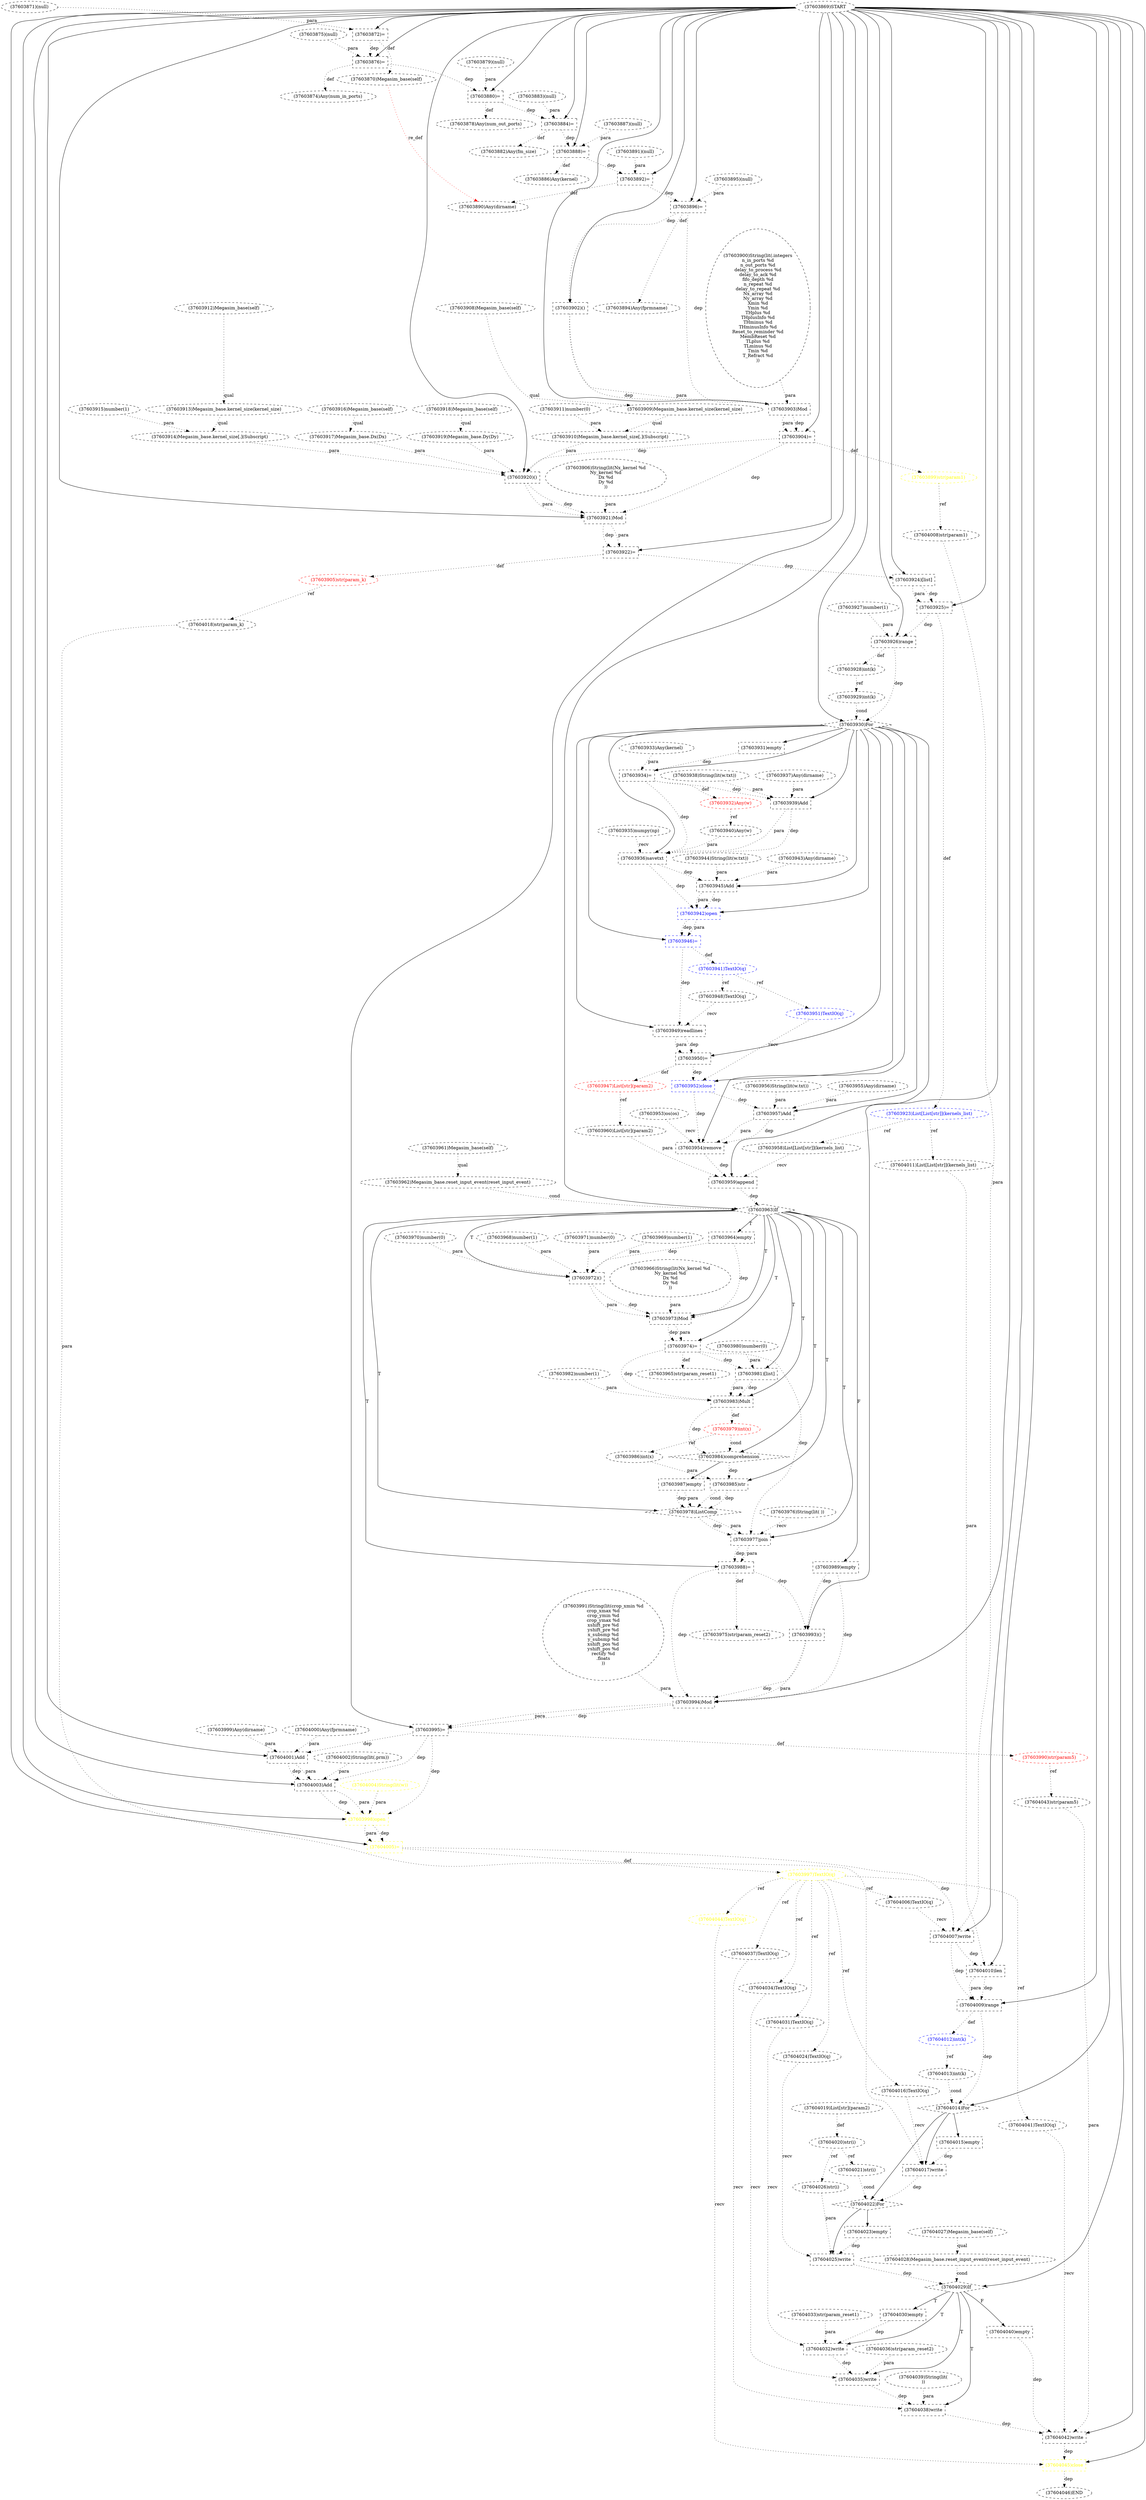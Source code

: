 digraph G {
1 [label="(37603946)=" shape=box style=dashed color=blue fontcolor=blue]
2 [label="(37603920)()" shape=box style=dashed]
3 [label="(37603929)int(k)" shape=ellipse style=dashed]
4 [label="(37603986)int(x)" shape=ellipse style=dashed]
5 [label="(37603966)String(lit(Nx_kernel %d
Ny_kernel %d
Dx %d
Dy %d
))" shape=ellipse style=dashed]
6 [label="(37604019)List[str](param2)" shape=ellipse style=dashed]
7 [label="(37604012)int(k)" shape=ellipse style=dashed color=blue fontcolor=blue]
8 [label="(37603910)Megasim_base.kernel_size[.](Subscript)" shape=ellipse style=dashed]
9 [label="(37603968)number(1)" shape=ellipse style=dashed]
10 [label="(37604032)write" shape=box style=dashed]
11 [label="(37603993)()" shape=box style=dashed]
12 [label="(37604026)str(i)" shape=ellipse style=dashed]
13 [label="(37603976)String(lit( ))" shape=ellipse style=dashed]
14 [label="(37603870)Megasim_base(self)" shape=ellipse style=dashed]
15 [label="(37603938)String(lit(w.txt))" shape=ellipse style=dashed]
16 [label="(37604025)write" shape=box style=dashed]
17 [label="(37603964)empty" shape=box style=dashed]
18 [label="(37603980)number(0)" shape=ellipse style=dashed]
19 [label="(37604040)empty" shape=box style=dashed]
20 [label="(37603932)Any(w)" shape=ellipse style=dashed color=red fontcolor=red]
21 [label="(37603922)=" shape=box style=dashed]
22 [label="(37603990)str(param5)" shape=ellipse style=dashed color=red fontcolor=red]
23 [label="(37604000)Any(fprmname)" shape=ellipse style=dashed]
24 [label="(37604011)List[List[str]](kernels_list)" shape=ellipse style=dashed]
25 [label="(37603933)Any(kernel)" shape=ellipse style=dashed]
26 [label="(37603975)str(param_reset2)" shape=ellipse style=dashed]
27 [label="(37604029)If" shape=diamond style=dashed]
28 [label="(37603936)savetxt" shape=box style=dashed]
29 [label="(37603928)int(k)" shape=ellipse style=dashed color=black fontcolor=black]
30 [label="(37603961)Megasim_base(self)" shape=ellipse style=dashed]
31 [label="(37603908)Megasim_base(self)" shape=ellipse style=dashed]
32 [label="(37603883)(null)" shape=ellipse style=dashed]
33 [label="(37603978)ListComp" shape=diamond style=dashed]
34 [label="(37603997)TextIO(q)" shape=ellipse style=dashed color=yellow fontcolor=yellow]
35 [label="(37603872)=" shape=box style=dashed]
36 [label="(37604045)close" shape=box style=dashed color=yellow fontcolor=yellow]
37 [label="(37603939)Add" shape=box style=dashed]
38 [label="(37603942)open" shape=box style=dashed color=blue fontcolor=blue]
39 [label="(37604015)empty" shape=box style=dashed]
40 [label="(37603888)=" shape=box style=dashed]
41 [label="(37603925)=" shape=box style=dashed]
42 [label="(37604006)TextIO(q)" shape=ellipse style=dashed]
43 [label="(37603930)For" shape=diamond style=dashed]
44 [label="(37603952)close" shape=box style=dashed color=blue fontcolor=blue]
45 [label="(37603963)If" shape=diamond style=dashed]
46 [label="(37603983)Mult" shape=box style=dashed]
47 [label="(37604041)TextIO(q)" shape=ellipse style=dashed]
48 [label="(37603981)[list]" shape=box style=dashed]
49 [label="(37603948)TextIO(q)" shape=ellipse style=dashed]
50 [label="(37603927)number(1)" shape=ellipse style=dashed]
51 [label="(37603896)=" shape=box style=dashed]
52 [label="(37603941)TextIO(q)" shape=ellipse style=dashed color=blue fontcolor=blue]
53 [label="(37603955)Any(dirname)" shape=ellipse style=dashed]
54 [label="(37603887)(null)" shape=ellipse style=dashed]
55 [label="(37604043)str(param5)" shape=ellipse style=dashed]
56 [label="(37603914)Megasim_base.kernel_size[.](Subscript)" shape=ellipse style=dashed]
57 [label="(37603958)List[List[str]](kernels_list)" shape=ellipse style=dashed]
58 [label="(37603911)number(0)" shape=ellipse style=dashed]
59 [label="(37603972)()" shape=box style=dashed]
60 [label="(37603960)List[str](param2)" shape=ellipse style=dashed]
61 [label="(37603875)(null)" shape=ellipse style=dashed]
62 [label="(37603884)=" shape=box style=dashed]
63 [label="(37603995)=" shape=box style=dashed]
64 [label="(37603912)Megasim_base(self)" shape=ellipse style=dashed]
65 [label="(37603943)Any(dirname)" shape=ellipse style=dashed]
66 [label="(37604010)len" shape=box style=dashed]
67 [label="(37603924)[list]" shape=box style=dashed]
68 [label="(37603915)number(1)" shape=ellipse style=dashed]
69 [label="(37603979)int(x)" shape=ellipse style=dashed color=red fontcolor=red]
70 [label="(37604034)TextIO(q)" shape=ellipse style=dashed]
71 [label="(37603906)String(lit(Nx_kernel %d
Ny_kernel %d
Dx %d
Dy %d
))" shape=ellipse style=dashed]
72 [label="(37604037)TextIO(q)" shape=ellipse style=dashed]
73 [label="(37603878)Any(num_out_ports)" shape=ellipse style=dashed]
74 [label="(37604014)For" shape=diamond style=dashed]
75 [label="(37603905)str(param_k)" shape=ellipse style=dashed color=red fontcolor=red]
76 [label="(37604016)TextIO(q)" shape=ellipse style=dashed]
77 [label="(37603988)=" shape=box style=dashed]
78 [label="(37603892)=" shape=box style=dashed]
79 [label="(37603985)str" shape=box style=dashed]
80 [label="(37603987)empty" shape=box style=dashed]
81 [label="(37604017)write" shape=box style=dashed]
82 [label="(37604008)str(param1)" shape=ellipse style=dashed]
83 [label="(37603904)=" shape=box style=dashed]
84 [label="(37603971)number(0)" shape=ellipse style=dashed]
85 [label="(37603913)Megasim_base.kernel_size(kernel_size)" shape=ellipse style=dashed]
86 [label="(37603999)Any(dirname)" shape=ellipse style=dashed]
87 [label="(37604020)str(i)" shape=ellipse style=dashed color=black fontcolor=black]
88 [label="(37603949)readlines" shape=box style=dashed]
89 [label="(37603959)append" shape=box style=dashed]
90 [label="(37603937)Any(dirname)" shape=ellipse style=dashed]
91 [label="(37603956)String(lit(w.txt))" shape=ellipse style=dashed]
92 [label="(37603935)numpy(np)" shape=ellipse style=dashed]
93 [label="(37603874)Any(num_in_ports)" shape=ellipse style=dashed]
94 [label="(37603969)number(1)" shape=ellipse style=dashed]
95 [label="(37604024)TextIO(q)" shape=ellipse style=dashed]
96 [label="(37604033)str(param_reset1)" shape=ellipse style=dashed]
97 [label="(37603982)number(1)" shape=ellipse style=dashed]
98 [label="(37604030)empty" shape=box style=dashed]
99 [label="(37603977)join" shape=box style=dashed]
100 [label="(37604005)=" shape=box style=dashed color=yellow fontcolor=yellow]
101 [label="(37603917)Megasim_base.Dx(Dx)" shape=ellipse style=dashed]
102 [label="(37604021)str(i)" shape=ellipse style=dashed]
103 [label="(37603926)range" shape=box style=dashed]
104 [label="(37604031)TextIO(q)" shape=ellipse style=dashed]
105 [label="(37603998)open" shape=box style=dashed color=yellow fontcolor=yellow]
106 [label="(37604044)TextIO(q)" shape=ellipse style=dashed color=yellow fontcolor=yellow]
107 [label="(37604018)str(param_k)" shape=ellipse style=dashed]
108 [label="(37603909)Megasim_base.kernel_size(kernel_size)" shape=ellipse style=dashed]
109 [label="(37603944)String(lit(w.txt))" shape=ellipse style=dashed]
110 [label="(37603899)str(param1)" shape=ellipse style=dashed color=yellow fontcolor=yellow]
111 [label="(37603916)Megasim_base(self)" shape=ellipse style=dashed]
112 [label="(37604007)write" shape=box style=dashed]
113 [label="(37604028)Megasim_base.reset_input_event(reset_input_event)" shape=ellipse style=dashed]
114 [label="(37603970)number(0)" shape=ellipse style=dashed]
115 [label="(37603895)(null)" shape=ellipse style=dashed]
116 [label="(37603957)Add" shape=box style=dashed]
117 [label="(37603989)empty" shape=box style=dashed]
118 [label="(37604004)String(lit(w))" shape=ellipse style=dashed color=yellow fontcolor=yellow]
119 [label="(37603879)(null)" shape=ellipse style=dashed]
120 [label="(37603945)Add" shape=box style=dashed]
121 [label="(37603934)=" shape=box style=dashed]
122 [label="(37604039)String(lit(
))" shape=ellipse style=dashed]
123 [label="(37603880)=" shape=box style=dashed]
124 [label="(37603903)Mod" shape=box style=dashed]
125 [label="(37603921)Mod" shape=box style=dashed]
126 [label="(37603886)Any(kernel)" shape=ellipse style=dashed]
127 [label="(37604036)str(param_reset2)" shape=ellipse style=dashed]
128 [label="(37603994)Mod" shape=box style=dashed]
129 [label="(37603923)List[List[str]](kernels_list)" shape=ellipse style=dashed color=blue fontcolor=blue]
130 [label="(37603965)str(param_reset1)" shape=ellipse style=dashed]
131 [label="(37604022)For" shape=diamond style=dashed]
132 [label="(37603953)os(os)" shape=ellipse style=dashed]
133 [label="(37603918)Megasim_base(self)" shape=ellipse style=dashed]
134 [label="(37603962)Megasim_base.reset_input_event(reset_input_event)" shape=ellipse style=dashed]
135 [label="(37604038)write" shape=box style=dashed]
136 [label="(37603876)=" shape=box style=dashed]
137 [label="(37603890)Any(dirname)" shape=ellipse style=dashed]
138 [label="(37603984)comprehension" shape=diamond style=dashed]
139 [label="(37603947)List[str](param2)" shape=ellipse style=dashed color=red fontcolor=red]
140 [label="(37604042)write" shape=box style=dashed]
141 [label="(37603950)=" shape=box style=dashed]
142 [label="(37603871)(null)" shape=ellipse style=dashed]
143 [label="(37603919)Megasim_base.Dy(Dy)" shape=ellipse style=dashed]
144 [label="(37603954)remove" shape=box style=dashed]
145 [label="(37603973)Mod" shape=box style=dashed]
146 [label="(37604009)range" shape=box style=dashed]
147 [label="(37604003)Add" shape=box style=dashed]
148 [label="(37603894)Any(fprmname)" shape=ellipse style=dashed]
149 [label="(37603891)(null)" shape=ellipse style=dashed]
150 [label="(37603900)String(lit(.integers
n_in_ports %d
n_out_ports %d
delay_to_process %d
delay_to_ack %d
fifo_depth %d
n_repeat %d
delay_to_repeat %d
Nx_array %d
Ny_array %d
Xmin %d
Ymin %d
THplus %d
THplusInfo %d
THminus %d
THminusInfo %d
Reset_to_reminder %d
MembReset %d
TLplus %d
TLminus %d
Tmin %d
T_Refract %d
))" shape=ellipse style=dashed]
151 [label="(37603940)Any(w)" shape=ellipse style=dashed]
152 [label="(37604046)END" style=dashed]
153 [label="(37603991)String(lit(crop_xmin %d
crop_xmax %d
crop_ymin %d
crop_ymax %d
xshift_pre %d
yshift_pre %d
x_subsmp %d
y_subsmp %d
xshift_pos %d
yshift_pos %d
rectify %d
.floats
))" shape=ellipse style=dashed]
154 [label="(37603974)=" shape=box style=dashed]
155 [label="(37604027)Megasim_base(self)" shape=ellipse style=dashed]
156 [label="(37604013)int(k)" shape=ellipse style=dashed]
157 [label="(37603902)()" shape=box style=dashed]
158 [label="(37603931)empty" shape=box style=dashed]
159 [label="(37604002)String(lit(.prm))" shape=ellipse style=dashed]
160 [label="(37604023)empty" shape=box style=dashed]
161 [label="(37604035)write" shape=box style=dashed]
162 [label="(37603951)TextIO(q)" shape=ellipse style=dashed color=blue fontcolor=blue]
163 [label="(37604001)Add" shape=box style=dashed]
164 [label="(37603869)START" style=dashed]
165 [label="(37603882)Any(fm_size)" shape=ellipse style=dashed]
43 -> 1 [label="" style=solid];
38 -> 1 [label="dep" style=dotted];
38 -> 1 [label="para" style=dotted];
164 -> 2 [label="" style=solid];
8 -> 2 [label="para" style=dotted];
56 -> 2 [label="para" style=dotted];
101 -> 2 [label="para" style=dotted];
143 -> 2 [label="para" style=dotted];
83 -> 2 [label="dep" style=dotted];
29 -> 3 [label="ref" style=dotted];
69 -> 4 [label="ref" style=dotted];
146 -> 7 [label="def" style=dotted];
108 -> 8 [label="qual" style=dotted];
58 -> 8 [label="para" style=dotted];
27 -> 10 [label="T"];
104 -> 10 [label="recv" style=dotted];
96 -> 10 [label="para" style=dotted];
98 -> 10 [label="dep" style=dotted];
164 -> 11 [label="" style=solid];
117 -> 11 [label="dep" style=dotted];
77 -> 11 [label="dep" style=dotted];
87 -> 12 [label="ref" style=dotted];
35 -> 14 [label="def" style=dotted];
131 -> 16 [label="" style=solid];
95 -> 16 [label="recv" style=dotted];
12 -> 16 [label="para" style=dotted];
160 -> 16 [label="dep" style=dotted];
45 -> 17 [label="T"];
27 -> 19 [label="F"];
121 -> 20 [label="def" style=dotted];
164 -> 21 [label="" style=solid];
125 -> 21 [label="dep" style=dotted];
125 -> 21 [label="para" style=dotted];
63 -> 22 [label="def" style=dotted];
129 -> 24 [label="ref" style=dotted];
77 -> 26 [label="def" style=dotted];
164 -> 27 [label="" style=solid];
113 -> 27 [label="cond" style=dotted];
16 -> 27 [label="dep" style=dotted];
43 -> 28 [label="" style=solid];
92 -> 28 [label="recv" style=dotted];
37 -> 28 [label="dep" style=dotted];
37 -> 28 [label="para" style=dotted];
151 -> 28 [label="para" style=dotted];
121 -> 28 [label="dep" style=dotted];
103 -> 29 [label="def" style=dotted];
45 -> 33 [label="T"];
79 -> 33 [label="dep" style=dotted];
79 -> 33 [label="cond" style=dotted];
80 -> 33 [label="dep" style=dotted];
80 -> 33 [label="para" style=dotted];
100 -> 34 [label="def" style=dotted];
164 -> 35 [label="" style=solid];
142 -> 35 [label="para" style=dotted];
164 -> 36 [label="" style=solid];
106 -> 36 [label="recv" style=dotted];
140 -> 36 [label="dep" style=dotted];
43 -> 37 [label="" style=solid];
90 -> 37 [label="para" style=dotted];
15 -> 37 [label="para" style=dotted];
121 -> 37 [label="dep" style=dotted];
43 -> 38 [label="" style=solid];
120 -> 38 [label="dep" style=dotted];
120 -> 38 [label="para" style=dotted];
28 -> 38 [label="dep" style=dotted];
74 -> 39 [label="" style=solid];
164 -> 40 [label="" style=solid];
54 -> 40 [label="para" style=dotted];
62 -> 40 [label="dep" style=dotted];
164 -> 41 [label="" style=solid];
67 -> 41 [label="dep" style=dotted];
67 -> 41 [label="para" style=dotted];
34 -> 42 [label="ref" style=dotted];
164 -> 43 [label="" style=solid];
103 -> 43 [label="dep" style=dotted];
3 -> 43 [label="cond" style=dotted];
43 -> 44 [label="" style=solid];
162 -> 44 [label="recv" style=dotted];
141 -> 44 [label="dep" style=dotted];
164 -> 45 [label="" style=solid];
134 -> 45 [label="cond" style=dotted];
89 -> 45 [label="dep" style=dotted];
45 -> 46 [label="T"];
48 -> 46 [label="dep" style=dotted];
48 -> 46 [label="para" style=dotted];
97 -> 46 [label="para" style=dotted];
154 -> 46 [label="dep" style=dotted];
34 -> 47 [label="ref" style=dotted];
45 -> 48 [label="T"];
18 -> 48 [label="para" style=dotted];
154 -> 48 [label="dep" style=dotted];
52 -> 49 [label="ref" style=dotted];
164 -> 51 [label="" style=solid];
115 -> 51 [label="para" style=dotted];
78 -> 51 [label="dep" style=dotted];
1 -> 52 [label="def" style=dotted];
22 -> 55 [label="ref" style=dotted];
85 -> 56 [label="qual" style=dotted];
68 -> 56 [label="para" style=dotted];
129 -> 57 [label="ref" style=dotted];
45 -> 59 [label="T"];
9 -> 59 [label="para" style=dotted];
94 -> 59 [label="para" style=dotted];
114 -> 59 [label="para" style=dotted];
84 -> 59 [label="para" style=dotted];
17 -> 59 [label="dep" style=dotted];
139 -> 60 [label="ref" style=dotted];
164 -> 62 [label="" style=solid];
32 -> 62 [label="para" style=dotted];
123 -> 62 [label="dep" style=dotted];
164 -> 63 [label="" style=solid];
128 -> 63 [label="dep" style=dotted];
128 -> 63 [label="para" style=dotted];
164 -> 66 [label="" style=solid];
24 -> 66 [label="para" style=dotted];
112 -> 66 [label="dep" style=dotted];
164 -> 67 [label="" style=solid];
21 -> 67 [label="dep" style=dotted];
46 -> 69 [label="def" style=dotted];
34 -> 70 [label="ref" style=dotted];
34 -> 72 [label="ref" style=dotted];
123 -> 73 [label="def" style=dotted];
164 -> 74 [label="" style=solid];
146 -> 74 [label="dep" style=dotted];
156 -> 74 [label="cond" style=dotted];
21 -> 75 [label="def" style=dotted];
34 -> 76 [label="ref" style=dotted];
45 -> 77 [label="T"];
99 -> 77 [label="dep" style=dotted];
99 -> 77 [label="para" style=dotted];
164 -> 78 [label="" style=solid];
149 -> 78 [label="para" style=dotted];
40 -> 78 [label="dep" style=dotted];
45 -> 79 [label="T"];
4 -> 79 [label="para" style=dotted];
138 -> 79 [label="dep" style=dotted];
138 -> 80 [label="" style=solid];
74 -> 81 [label="" style=solid];
76 -> 81 [label="recv" style=dotted];
107 -> 81 [label="para" style=dotted];
39 -> 81 [label="dep" style=dotted];
110 -> 82 [label="ref" style=dotted];
164 -> 83 [label="" style=solid];
124 -> 83 [label="dep" style=dotted];
124 -> 83 [label="para" style=dotted];
64 -> 85 [label="qual" style=dotted];
6 -> 87 [label="def" style=dotted];
43 -> 88 [label="" style=solid];
49 -> 88 [label="recv" style=dotted];
1 -> 88 [label="dep" style=dotted];
43 -> 89 [label="" style=solid];
57 -> 89 [label="recv" style=dotted];
60 -> 89 [label="para" style=dotted];
144 -> 89 [label="dep" style=dotted];
136 -> 93 [label="def" style=dotted];
34 -> 95 [label="ref" style=dotted];
27 -> 98 [label="T"];
45 -> 99 [label="T"];
13 -> 99 [label="recv" style=dotted];
33 -> 99 [label="dep" style=dotted];
33 -> 99 [label="para" style=dotted];
154 -> 99 [label="dep" style=dotted];
164 -> 100 [label="" style=solid];
105 -> 100 [label="dep" style=dotted];
105 -> 100 [label="para" style=dotted];
111 -> 101 [label="qual" style=dotted];
87 -> 102 [label="ref" style=dotted];
164 -> 103 [label="" style=solid];
50 -> 103 [label="para" style=dotted];
41 -> 103 [label="dep" style=dotted];
34 -> 104 [label="ref" style=dotted];
164 -> 105 [label="" style=solid];
147 -> 105 [label="dep" style=dotted];
147 -> 105 [label="para" style=dotted];
118 -> 105 [label="para" style=dotted];
63 -> 105 [label="dep" style=dotted];
34 -> 106 [label="ref" style=dotted];
75 -> 107 [label="ref" style=dotted];
31 -> 108 [label="qual" style=dotted];
83 -> 110 [label="def" style=dotted];
164 -> 112 [label="" style=solid];
42 -> 112 [label="recv" style=dotted];
82 -> 112 [label="para" style=dotted];
100 -> 112 [label="dep" style=dotted];
155 -> 113 [label="qual" style=dotted];
43 -> 116 [label="" style=solid];
53 -> 116 [label="para" style=dotted];
91 -> 116 [label="para" style=dotted];
44 -> 116 [label="dep" style=dotted];
45 -> 117 [label="F"];
43 -> 120 [label="" style=solid];
65 -> 120 [label="para" style=dotted];
109 -> 120 [label="para" style=dotted];
28 -> 120 [label="dep" style=dotted];
43 -> 121 [label="" style=solid];
25 -> 121 [label="para" style=dotted];
158 -> 121 [label="dep" style=dotted];
164 -> 123 [label="" style=solid];
119 -> 123 [label="para" style=dotted];
136 -> 123 [label="dep" style=dotted];
164 -> 124 [label="" style=solid];
150 -> 124 [label="para" style=dotted];
157 -> 124 [label="dep" style=dotted];
157 -> 124 [label="para" style=dotted];
51 -> 124 [label="dep" style=dotted];
164 -> 125 [label="" style=solid];
71 -> 125 [label="para" style=dotted];
2 -> 125 [label="dep" style=dotted];
2 -> 125 [label="para" style=dotted];
83 -> 125 [label="dep" style=dotted];
40 -> 126 [label="def" style=dotted];
164 -> 128 [label="" style=solid];
153 -> 128 [label="para" style=dotted];
11 -> 128 [label="dep" style=dotted];
11 -> 128 [label="para" style=dotted];
117 -> 128 [label="dep" style=dotted];
77 -> 128 [label="dep" style=dotted];
41 -> 129 [label="def" style=dotted];
154 -> 130 [label="def" style=dotted];
74 -> 131 [label="" style=solid];
102 -> 131 [label="cond" style=dotted];
81 -> 131 [label="dep" style=dotted];
30 -> 134 [label="qual" style=dotted];
27 -> 135 [label="T"];
72 -> 135 [label="recv" style=dotted];
122 -> 135 [label="para" style=dotted];
161 -> 135 [label="dep" style=dotted];
164 -> 136 [label="" style=solid];
61 -> 136 [label="para" style=dotted];
35 -> 136 [label="dep" style=dotted];
78 -> 137 [label="def" style=dotted];
14 -> 137 [label="re_def" style=dotted color=red];
45 -> 138 [label="T"];
46 -> 138 [label="dep" style=dotted];
69 -> 138 [label="cond" style=dotted];
141 -> 139 [label="def" style=dotted];
164 -> 140 [label="" style=solid];
47 -> 140 [label="recv" style=dotted];
55 -> 140 [label="para" style=dotted];
19 -> 140 [label="dep" style=dotted];
135 -> 140 [label="dep" style=dotted];
43 -> 141 [label="" style=solid];
88 -> 141 [label="dep" style=dotted];
88 -> 141 [label="para" style=dotted];
133 -> 143 [label="qual" style=dotted];
43 -> 144 [label="" style=solid];
132 -> 144 [label="recv" style=dotted];
116 -> 144 [label="dep" style=dotted];
116 -> 144 [label="para" style=dotted];
44 -> 144 [label="dep" style=dotted];
45 -> 145 [label="T"];
5 -> 145 [label="para" style=dotted];
59 -> 145 [label="dep" style=dotted];
59 -> 145 [label="para" style=dotted];
17 -> 145 [label="dep" style=dotted];
164 -> 146 [label="" style=solid];
66 -> 146 [label="dep" style=dotted];
66 -> 146 [label="para" style=dotted];
112 -> 146 [label="dep" style=dotted];
164 -> 147 [label="" style=solid];
163 -> 147 [label="dep" style=dotted];
163 -> 147 [label="para" style=dotted];
159 -> 147 [label="para" style=dotted];
63 -> 147 [label="dep" style=dotted];
51 -> 148 [label="def" style=dotted];
20 -> 151 [label="ref" style=dotted];
36 -> 152 [label="dep" style=dotted];
45 -> 154 [label="T"];
145 -> 154 [label="dep" style=dotted];
145 -> 154 [label="para" style=dotted];
7 -> 156 [label="ref" style=dotted];
164 -> 157 [label="" style=solid];
51 -> 157 [label="dep" style=dotted];
43 -> 158 [label="" style=solid];
131 -> 160 [label="" style=solid];
27 -> 161 [label="T"];
70 -> 161 [label="recv" style=dotted];
127 -> 161 [label="para" style=dotted];
10 -> 161 [label="dep" style=dotted];
52 -> 162 [label="ref" style=dotted];
164 -> 163 [label="" style=solid];
86 -> 163 [label="para" style=dotted];
23 -> 163 [label="para" style=dotted];
63 -> 163 [label="dep" style=dotted];
62 -> 165 [label="def" style=dotted];
}